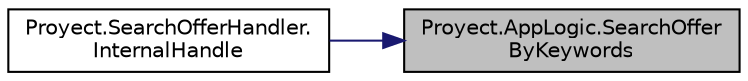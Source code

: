digraph "Proyect.AppLogic.SearchOfferByKeywords"
{
 // INTERACTIVE_SVG=YES
 // LATEX_PDF_SIZE
  edge [fontname="Helvetica",fontsize="10",labelfontname="Helvetica",labelfontsize="10"];
  node [fontname="Helvetica",fontsize="10",shape=record];
  rankdir="RL";
  Node1 [label="Proyect.AppLogic.SearchOffer\lByKeywords",height=0.2,width=0.4,color="black", fillcolor="grey75", style="filled", fontcolor="black",tooltip="Metodo que se encarga de buscar las ofertas por palabra clave. Le delega la responsabilidada a OfferS..."];
  Node1 -> Node2 [dir="back",color="midnightblue",fontsize="10",style="solid",fontname="Helvetica"];
  Node2 [label="Proyect.SearchOfferHandler.\lInternalHandle",height=0.2,width=0.4,color="black", fillcolor="white", style="filled",URL="$classProyect_1_1SearchOfferHandler.html#ab039cddef42f163448654b9386533e43",tooltip="Procesa el mensaje \"/registrar\" y retorna true; retorna false en caso contrario."];
}
